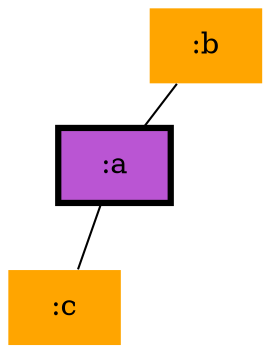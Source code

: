  digraph {
  edge [dir="none",arrowhead="halfopen",arrowtail="open"]
  graph [dpi="150",fontsize="20",ranksep="2.5",rankdir="LR",layout="neato"]
  node [style="filled"]
  ":a" [fillcolor="mediumorchid",penwidth="3",shape="box"]
  ":b" [fillcolor="orange",shape="none"]
  ":c" [fillcolor="orange",shape="none"]
  ":a" -> ":b"
  ":a" -> ":c"
}
